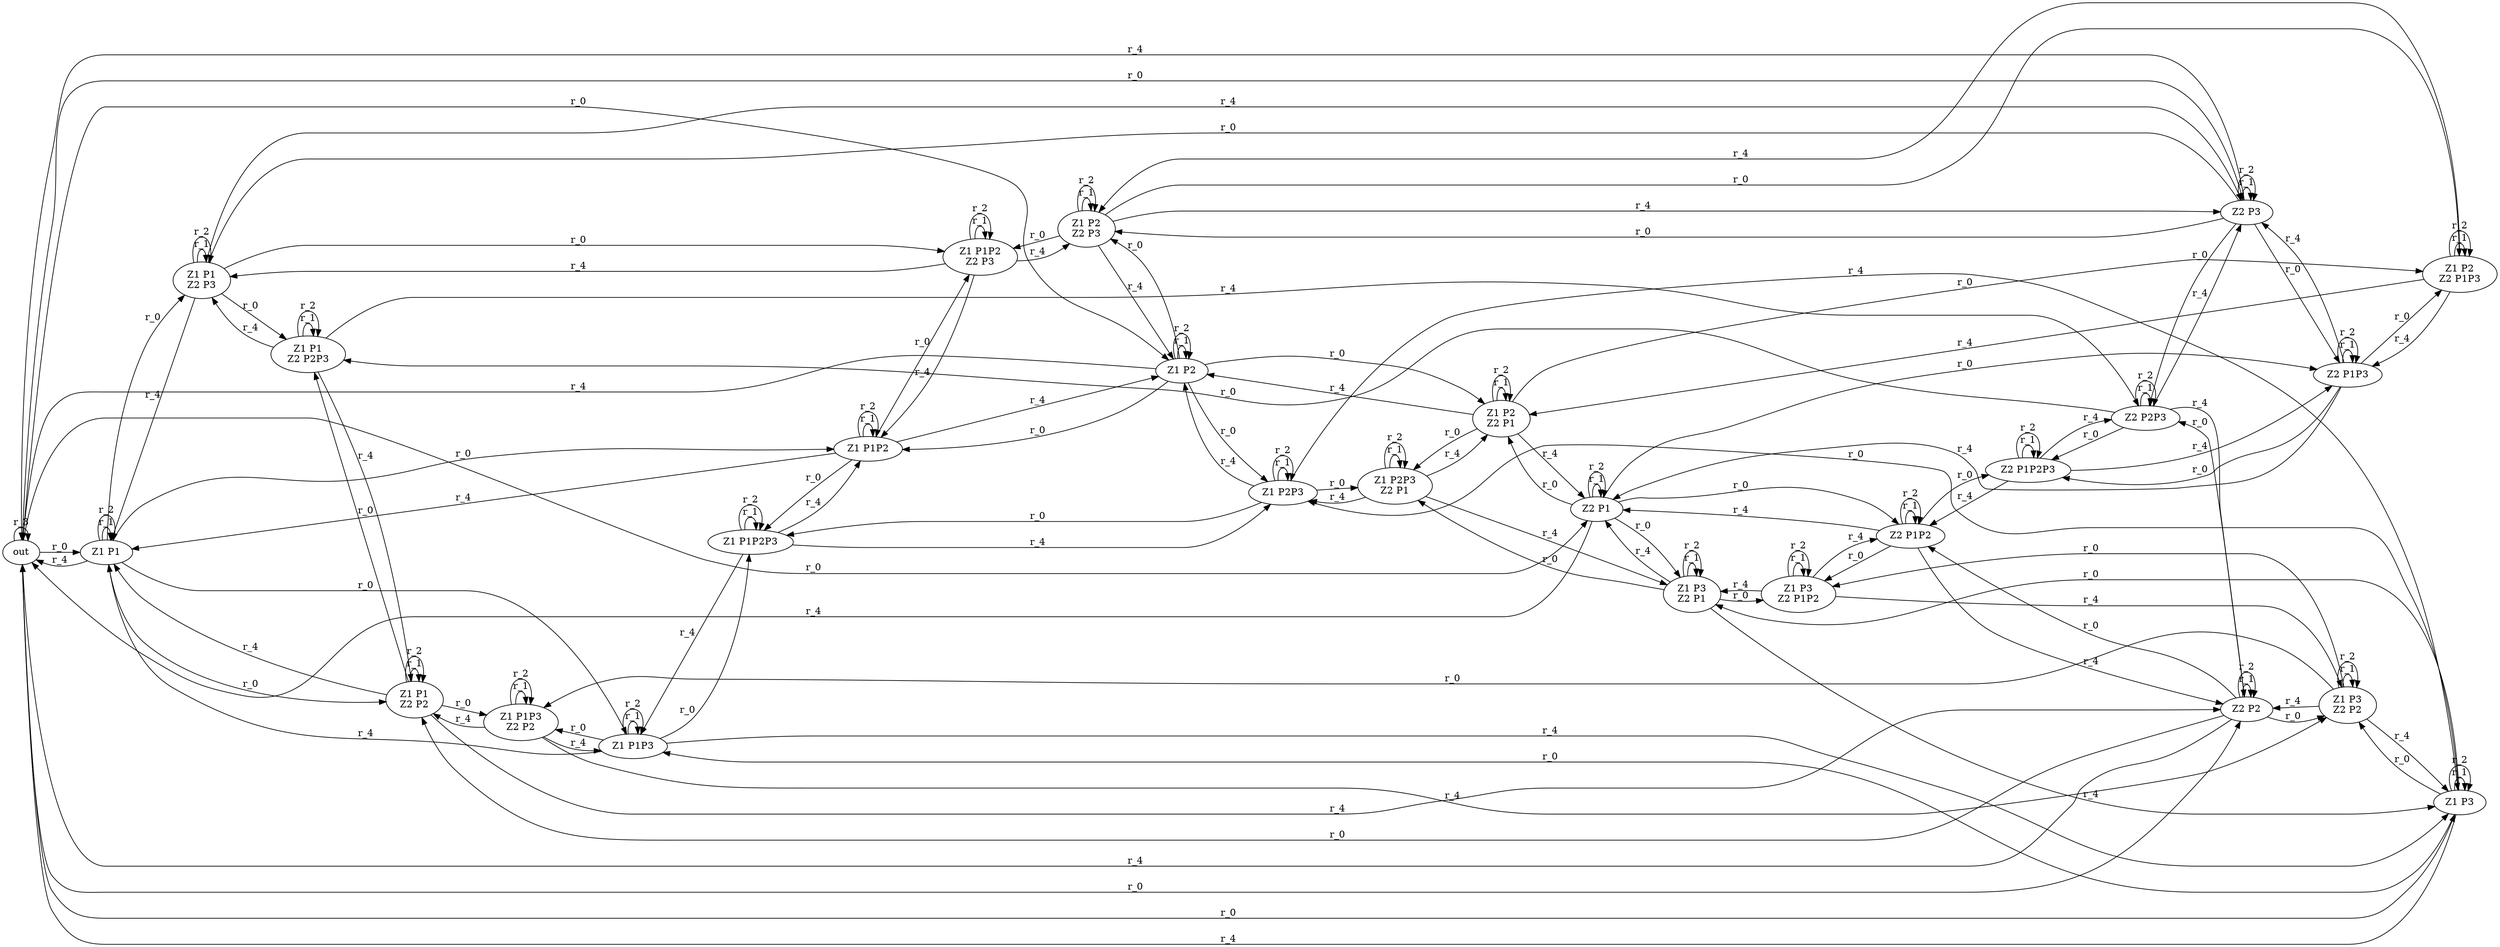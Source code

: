digraph reaction_graph {
rankdir = LR;

n1e[label="out"]
//Patient out of Zone
 n1e -> n2e[label="r_0"];
 n1e -> n3e[label="r_0"];
 n1e -> n4e[label="r_0"];
 n1e -> n5e[label="r_0"];
 n1e -> n6e[label="r_0"];
 n1e -> n7e[label="r_0"];
 n1e -> n1e[label="r_3"];

n2e[label="Z1 P1"]
//Patient1 in Zone1
 n2e -> n8e[label="r_0"];
 n2e -> n9e[label="r_0"];
 n2e -> n10e[label="r_0"];
 n2e -> n11e[label="r_0"];
 n2e -> n2e[label="r_1"];
 n2e -> n2e[label="r_2"];
 n2e -> n1e[label="r_4"];

n3e[label="Z2 P1"]
//Patient1 in Zone2
 n3e -> n12e[label="r_0"];
 n3e -> n13e[label="r_0"];
 n3e -> n14e[label="r_0"];
 n3e -> n15e[label="r_0"];
 n3e -> n3e[label="r_1"];
 n3e -> n3e[label="r_2"];
 n3e -> n1e[label="r_4"];

n4e[label="Z1 P2"]
//Patient2 in Zone1
 n4e -> n8e[label="r_0"];
 n4e -> n16e[label="r_0"];
 n4e -> n14e[label="r_0"];
 n4e -> n17e[label="r_0"];
 n4e -> n4e[label="r_1"];
 n4e -> n4e[label="r_2"];
 n4e -> n1e[label="r_4"];

n5e[label="Z2 P2"]
//Patient2 in Zone2
 n5e -> n12e[label="r_0"];
 n5e -> n18e[label="r_0"];
 n5e -> n10e[label="r_0"];
 n5e -> n19e[label="r_0"];
 n5e -> n5e[label="r_1"];
 n5e -> n5e[label="r_2"];
 n5e -> n1e[label="r_4"];

n6e[label="Z1 P3"]
//Patient3 in Zone1
 n6e -> n9e[label="r_0"];
 n6e -> n16e[label="r_0"];
 n6e -> n15e[label="r_0"];
 n6e -> n19e[label="r_0"];
 n6e -> n6e[label="r_1"];
 n6e -> n6e[label="r_2"];
 n6e -> n1e[label="r_4"];

n7e[label="Z2 P3"]
//Patient3 in Zone2
 n7e -> n13e[label="r_0"];
 n7e -> n18e[label="r_0"];
 n7e -> n11e[label="r_0"];
 n7e -> n17e[label="r_0"];
 n7e -> n7e[label="r_1"];
 n7e -> n7e[label="r_2"];
 n7e -> n1e[label="r_4"];

n8e[label="Z1 P1P2"]
//Patient1 Patient2 in Zone1
 n8e -> n20e[label="r_0"];
 n8e -> n21e[label="r_0"];
 n8e -> n8e[label="r_1"];
 n8e -> n8e[label="r_2"];
 n8e -> n2e[label="r_4"];
 n8e -> n4e[label="r_4"];

n9e[label="Z1 P1P3"]
//Patient1 Patient3 in Zone1
 n9e -> n20e[label="r_0"];
 n9e -> n22e[label="r_0"];
 n9e -> n9e[label="r_1"];
 n9e -> n9e[label="r_2"];
 n9e -> n2e[label="r_4"];
 n9e -> n6e[label="r_4"];

n10e[label="Z1 P1\nZ2 P2"]
//Patient1 in Zone1 && Patient2 in Zone2
 n10e -> n22e[label="r_0"];
 n10e -> n23e[label="r_0"];
 n10e -> n10e[label="r_1"];
 n10e -> n10e[label="r_2"];
 n10e -> n2e[label="r_4"];
 n10e -> n5e[label="r_4"];

n11e[label="Z1 P1\nZ2 P3"]
//Patient1 in Zone1 && Patient3 in Zone2
 n11e -> n21e[label="r_0"];
 n11e -> n23e[label="r_0"];
 n11e -> n11e[label="r_1"];
 n11e -> n11e[label="r_2"];
 n11e -> n2e[label="r_4"];
 n11e -> n7e[label="r_4"];

n12e[label="Z2 P1P2"]
//Patient1 Patient2 in Zone2
 n12e -> n24e[label="r_0"];
 n12e -> n25e[label="r_0"];
 n12e -> n12e[label="r_1"];
 n12e -> n12e[label="r_2"];
 n12e -> n3e[label="r_4"];
 n12e -> n5e[label="r_4"];

n13e[label="Z2 P1P3"]
//Patient1 Patient3 in Zone2
 n13e -> n26e[label="r_0"];
 n13e -> n25e[label="r_0"];
 n13e -> n13e[label="r_1"];
 n13e -> n13e[label="r_2"];
 n13e -> n3e[label="r_4"];
 n13e -> n7e[label="r_4"];

n14e[label="Z1 P2\nZ2 P1"]
//Patient2 in Zone1 && Patient1 in Zone2
 n14e -> n27e[label="r_0"];
 n14e -> n26e[label="r_0"];
 n14e -> n14e[label="r_1"];
 n14e -> n14e[label="r_2"];
 n14e -> n3e[label="r_4"];
 n14e -> n4e[label="r_4"];

n15e[label="Z1 P3\nZ2 P1"]
//Patient3 in Zone1 && Patient1 in Zone2
 n15e -> n27e[label="r_0"];
 n15e -> n24e[label="r_0"];
 n15e -> n15e[label="r_1"];
 n15e -> n15e[label="r_2"];
 n15e -> n3e[label="r_4"];
 n15e -> n6e[label="r_4"];

n16e[label="Z1 P2P3"]
//Patient2 Patient3 in Zone1
 n16e -> n20e[label="r_0"];
 n16e -> n27e[label="r_0"];
 n16e -> n16e[label="r_1"];
 n16e -> n16e[label="r_2"];
 n16e -> n4e[label="r_4"];
 n16e -> n6e[label="r_4"];

n17e[label="Z1 P2\nZ2 P3"]
//Patient2 in Zone1 && Patient3 in Zone2
 n17e -> n21e[label="r_0"];
 n17e -> n26e[label="r_0"];
 n17e -> n17e[label="r_1"];
 n17e -> n17e[label="r_2"];
 n17e -> n4e[label="r_4"];
 n17e -> n7e[label="r_4"];

n18e[label="Z2 P2P3"]
//Patient2 Patient3 in Zone2
 n18e -> n23e[label="r_0"];
 n18e -> n25e[label="r_0"];
 n18e -> n18e[label="r_1"];
 n18e -> n18e[label="r_2"];
 n18e -> n5e[label="r_4"];
 n18e -> n7e[label="r_4"];

n19e[label="Z1 P3\nZ2 P2"]
//Patient3 in Zone1 && Patient2 in Zone2
 n19e -> n22e[label="r_0"];
 n19e -> n24e[label="r_0"];
 n19e -> n19e[label="r_1"];
 n19e -> n19e[label="r_2"];
 n19e -> n5e[label="r_4"];
 n19e -> n6e[label="r_4"];

n20e[label="Z1 P1P2P3"]
//Patient1 Patient2 Patient3 in Zone1
 n20e -> n20e[label="r_1"];
 n20e -> n20e[label="r_2"];
 n20e -> n8e[label="r_4"];
 n20e -> n9e[label="r_4"];
 n20e -> n16e[label="r_4"];

n21e[label="Z1 P1P2\nZ2 P3"]
//Patient1 Patient2 in Zone1 && Patient3 in Zone2
 n21e -> n21e[label="r_1"];
 n21e -> n21e[label="r_2"];
 n21e -> n8e[label="r_4"];
 n21e -> n11e[label="r_4"];
 n21e -> n17e[label="r_4"];

n22e[label="Z1 P1P3\nZ2 P2"]
//Patient1 Patient3 in Zone1 && Patient2 in Zone2
 n22e -> n22e[label="r_1"];
 n22e -> n22e[label="r_2"];
 n22e -> n9e[label="r_4"];
 n22e -> n10e[label="r_4"];
 n22e -> n19e[label="r_4"];

n23e[label="Z1 P1\nZ2 P2P3"]
//Patient1 in Zone1 && Patient2 Patient3 in Zone2
 n23e -> n23e[label="r_1"];
 n23e -> n23e[label="r_2"];
 n23e -> n10e[label="r_4"];
 n23e -> n11e[label="r_4"];
 n23e -> n18e[label="r_4"];

n24e[label="Z1 P3\nZ2 P1P2"]
//Patient3 in Zone1 && Patient1 Patient2 in Zone2
 n24e -> n24e[label="r_1"];
 n24e -> n24e[label="r_2"];
 n24e -> n12e[label="r_4"];
 n24e -> n15e[label="r_4"];
 n24e -> n19e[label="r_4"];

n25e[label="Z2 P1P2P3"]
//Patient1 Patient2 Patient3 in Zone2
 n25e -> n25e[label="r_1"];
 n25e -> n25e[label="r_2"];
 n25e -> n12e[label="r_4"];
 n25e -> n13e[label="r_4"];
 n25e -> n18e[label="r_4"];

n26e[label="Z1 P2\nZ2 P1P3"]
//Patient2 in Zone1 && Patient1 Patient3 in Zone2
 n26e -> n26e[label="r_1"];
 n26e -> n26e[label="r_2"];
 n26e -> n13e[label="r_4"];
 n26e -> n14e[label="r_4"];
 n26e -> n17e[label="r_4"];

n27e[label="Z1 P2P3\nZ2 P1"]
//Patient2 Patient3 in Zone1 && Patient1 in Zone2
 n27e -> n27e[label="r_1"];
 n27e -> n27e[label="r_2"];
 n27e -> n14e[label="r_4"];
 n27e -> n15e[label="r_4"];
 n27e -> n16e[label="r_4"];
}